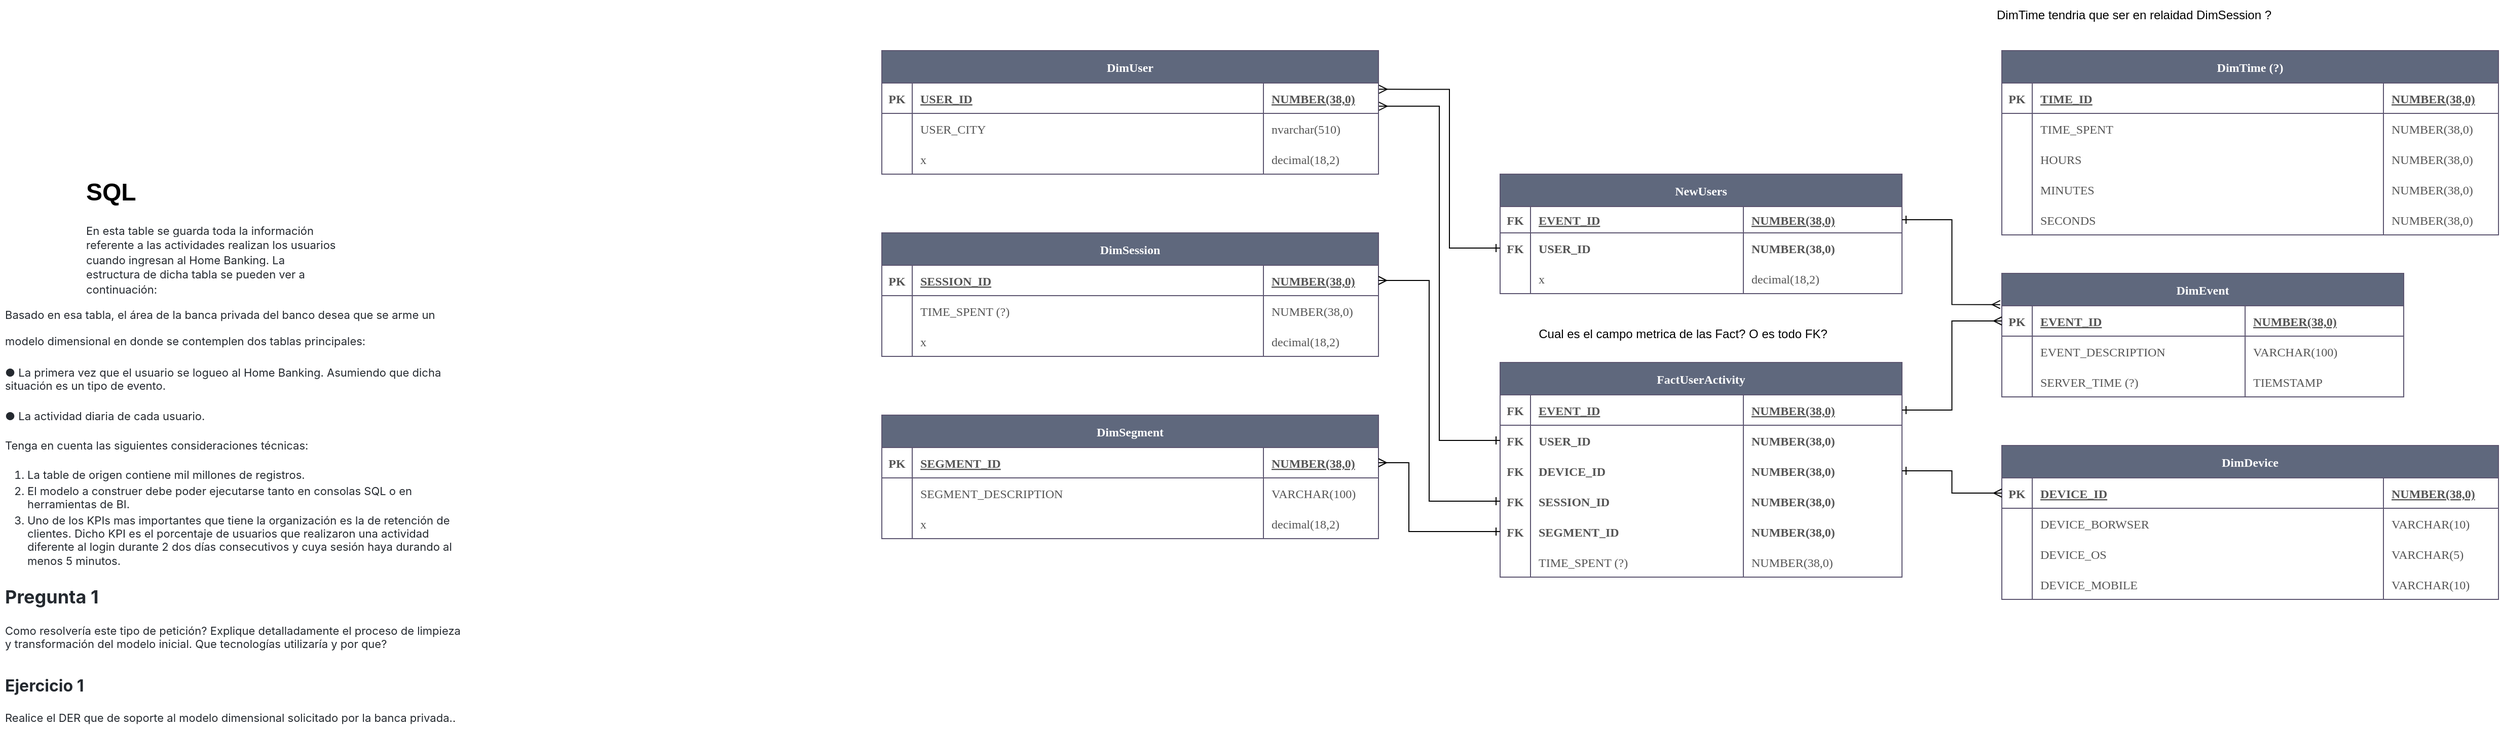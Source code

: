 <mxfile version="20.5.1" type="github">
  <diagram id="R2lEEEUBdFMjLlhIrx00" name="Page-1">
    <mxGraphModel dx="3406" dy="1158" grid="1" gridSize="10" guides="1" tooltips="1" connect="1" arrows="1" fold="1" page="1" pageScale="1" pageWidth="850" pageHeight="1100" math="0" shadow="0" extFonts="Permanent Marker^https://fonts.googleapis.com/css?family=Permanent+Marker">
      <root>
        <mxCell id="0" />
        <mxCell id="1" parent="0" />
        <mxCell id="FPL4rMx5QKKNr9mmE6WW-1" value="&lt;h1&gt;SQL&lt;/h1&gt;&lt;p&gt;&lt;span style=&quot;color: rgb(36, 41, 47); font-family: -apple-system, BlinkMacSystemFont, &amp;quot;Segoe UI&amp;quot;, Helvetica, Arial, sans-serif, &amp;quot;Apple Color Emoji&amp;quot;, &amp;quot;Segoe UI Emoji&amp;quot;; background-color: rgb(255, 255, 255);&quot;&gt;&lt;font style=&quot;font-size: 11px;&quot;&gt;En esta table se guarda toda la información referente a las actividades realizan los usuarios cuando ingresan al Home Banking. La estructura de dicha tabla se pueden ver a continuación:&lt;/font&gt;&lt;/span&gt;&lt;br&gt;&lt;/p&gt;" style="text;html=1;strokeColor=none;fillColor=none;spacing=5;spacingTop=-20;whiteSpace=wrap;overflow=hidden;rounded=0;" vertex="1" parent="1">
          <mxGeometry x="-620" y="210" width="260" height="120" as="geometry" />
        </mxCell>
        <mxCell id="FPL4rMx5QKKNr9mmE6WW-2" value="" style="shape=image;verticalLabelPosition=bottom;labelBackgroundColor=default;verticalAlign=top;aspect=fixed;imageAspect=0;image=https://user-images.githubusercontent.com/62435760/127665003-e3aad47b-616d-44aa-af21-c25249e11123.png;" vertex="1" parent="1">
          <mxGeometry x="-280" y="230" width="340.75" height="350" as="geometry" />
        </mxCell>
        <mxCell id="FPL4rMx5QKKNr9mmE6WW-6" value="&lt;h1&gt;&lt;span style=&quot;font-size: 11px; background-color: rgb(255, 255, 255); color: rgb(36, 41, 47); font-family: -apple-system, BlinkMacSystemFont, &amp;quot;Segoe UI&amp;quot;, Helvetica, Arial, sans-serif, &amp;quot;Apple Color Emoji&amp;quot;, &amp;quot;Segoe UI Emoji&amp;quot;; font-weight: normal;&quot;&gt;Basado en esa tabla, el área de la banca privada del banco desea que se arme un modelo dimensional en donde se contemplen dos tablas principales:&lt;/span&gt;&lt;br&gt;&lt;/h1&gt;&lt;p style=&quot;box-sizing: border-box; margin-top: 0px; margin-bottom: 16px; color: rgb(36, 41, 47); font-family: -apple-system, BlinkMacSystemFont, &amp;quot;Segoe UI&amp;quot;, Helvetica, Arial, sans-serif, &amp;quot;Apple Color Emoji&amp;quot;, &amp;quot;Segoe UI Emoji&amp;quot;; background-color: rgb(255, 255, 255);&quot; dir=&quot;auto&quot;&gt;&lt;font style=&quot;font-size: 11px;&quot;&gt;● La primera vez que el usuario se logueo al Home Banking. Asumiendo que dicha situación es un tipo de evento.&lt;/font&gt;&lt;/p&gt;&lt;p style=&quot;box-sizing: border-box; margin-top: 0px; margin-bottom: 16px; color: rgb(36, 41, 47); font-family: -apple-system, BlinkMacSystemFont, &amp;quot;Segoe UI&amp;quot;, Helvetica, Arial, sans-serif, &amp;quot;Apple Color Emoji&amp;quot;, &amp;quot;Segoe UI Emoji&amp;quot;; background-color: rgb(255, 255, 255);&quot; dir=&quot;auto&quot;&gt;&lt;font style=&quot;font-size: 11px;&quot;&gt;● La actividad diaria de cada usuario.&lt;/font&gt;&lt;/p&gt;&lt;p style=&quot;box-sizing: border-box; margin-top: 0px; margin-bottom: 16px; color: rgb(36, 41, 47); font-family: -apple-system, BlinkMacSystemFont, &amp;quot;Segoe UI&amp;quot;, Helvetica, Arial, sans-serif, &amp;quot;Apple Color Emoji&amp;quot;, &amp;quot;Segoe UI Emoji&amp;quot;; background-color: rgb(255, 255, 255);&quot; dir=&quot;auto&quot;&gt;&lt;font style=&quot;font-size: 11px;&quot;&gt;Tenga en cuenta las siguientes consideraciones técnicas:&lt;/font&gt;&lt;/p&gt;&lt;ol style=&quot;box-sizing: border-box; padding-left: 2em; margin-top: 0px; margin-bottom: 16px; color: rgb(36, 41, 47); font-family: -apple-system, BlinkMacSystemFont, &amp;quot;Segoe UI&amp;quot;, Helvetica, Arial, sans-serif, &amp;quot;Apple Color Emoji&amp;quot;, &amp;quot;Segoe UI Emoji&amp;quot;; background-color: rgb(255, 255, 255);&quot; dir=&quot;auto&quot;&gt;&lt;li style=&quot;box-sizing: border-box;&quot;&gt;&lt;font style=&quot;font-size: 11px;&quot;&gt;La table de origen contiene mil millones de registros.&lt;/font&gt;&lt;/li&gt;&lt;li style=&quot;box-sizing: border-box; margin-top: 0.25em;&quot;&gt;&lt;font style=&quot;font-size: 11px;&quot;&gt;El modelo a construer debe poder ejecutarse tanto en consolas SQL o en herramientas de BI.&lt;/font&gt;&lt;/li&gt;&lt;li style=&quot;box-sizing: border-box; margin-top: 0.25em;&quot;&gt;&lt;font style=&quot;font-size: 11px;&quot;&gt;Uno de los KPIs mas importantes que tiene la organización es la de retención de clientes. Dicho KPI es el porcentaje de usuarios que realizaron una actividad diferente al login durante 2 dos días consecutivos y cuya sesión haya durando al menos 5 minutos.&lt;/font&gt;&lt;/li&gt;&lt;/ol&gt;" style="text;html=1;strokeColor=none;fillColor=none;spacing=5;spacingTop=-20;whiteSpace=wrap;overflow=hidden;rounded=0;fontSize=11;" vertex="1" parent="1">
          <mxGeometry x="-700" y="330" width="450" height="310" as="geometry" />
        </mxCell>
        <mxCell id="FPL4rMx5QKKNr9mmE6WW-8" value="&lt;h1&gt;&lt;font style=&quot;&quot;&gt;&lt;span style=&quot;background-color: rgb(255, 255, 255); color: rgb(36, 41, 47); font-family: -apple-system, BlinkMacSystemFont, &amp;quot;Segoe UI&amp;quot;, Helvetica, Arial, sans-serif, &amp;quot;Apple Color Emoji&amp;quot;, &amp;quot;Segoe UI Emoji&amp;quot;;&quot;&gt;&lt;font style=&quot;font-size: 18px;&quot;&gt;Pregunta 1&lt;/font&gt;&lt;/span&gt;&lt;br&gt;&lt;/font&gt;&lt;/h1&gt;&lt;p style=&quot;box-sizing: border-box; margin-top: 0px; margin-bottom: 16px; color: rgb(36, 41, 47); font-family: -apple-system, BlinkMacSystemFont, &amp;quot;Segoe UI&amp;quot;, Helvetica, Arial, sans-serif, &amp;quot;Apple Color Emoji&amp;quot;, &amp;quot;Segoe UI Emoji&amp;quot;; background-color: rgb(255, 255, 255);&quot; dir=&quot;auto&quot;&gt;&lt;font style=&quot;font-size: 11px;&quot;&gt;Como resolvería este tipo de petición? Explique detalladamente el proceso de limpieza y transformación del modelo inicial. Que tecnologías utilizaría y por que?&lt;/font&gt;&lt;/p&gt;&lt;h3 style=&quot;box-sizing: border-box; margin-top: 24px; margin-bottom: 16px; line-height: 1.25; color: rgb(36, 41, 47); font-family: -apple-system, BlinkMacSystemFont, &amp;quot;Segoe UI&amp;quot;, Helvetica, Arial, sans-serif, &amp;quot;Apple Color Emoji&amp;quot;, &amp;quot;Segoe UI Emoji&amp;quot;; background-color: rgb(255, 255, 255);&quot; dir=&quot;auto&quot;&gt;&lt;a style=&quot;font-size: 1.25em; box-sizing: border-box; background-color: transparent; text-decoration-line: none; float: left; padding-right: 4px; margin-left: -20px; line-height: 1;&quot; href=&quot;https://github.com/DE-Santander/ssr-fmaver#ejercicio-1&quot; aria-hidden=&quot;true&quot; class=&quot;anchor&quot; id=&quot;user-content-ejercicio-1&quot;&gt;&lt;svg aria-hidden=&quot;true&quot; height=&quot;16&quot; width=&quot;16&quot; version=&quot;1.1&quot; viewBox=&quot;0 0 16 16&quot; class=&quot;octicon octicon-link&quot;&gt;&lt;font style=&quot;font-size: 11px;&quot;&gt;&lt;path d=&quot;M7.775 3.275a.75.75 0 001.06 1.06l1.25-1.25a2 2 0 112.83 2.83l-2.5 2.5a2 2 0 01-2.83 0 .75.75 0 00-1.06 1.06 3.5 3.5 0 004.95 0l2.5-2.5a3.5 3.5 0 00-4.95-4.95l-1.25 1.25zm-4.69 9.64a2 2 0 010-2.83l2.5-2.5a2 2 0 012.83 0 .75.75 0 001.06-1.06 3.5 3.5 0 00-4.95 0l-2.5 2.5a3.5 3.5 0 004.95 4.95l1.25-1.25a.75.75 0 00-1.06-1.06l-1.25 1.25a2 2 0 01-2.83 0z&quot; fill-rule=&quot;evenodd&quot;&gt;&lt;/path&gt;&lt;/font&gt;&lt;/svg&gt;&lt;/a&gt;&lt;font size=&quot;3&quot;&gt;Ejercicio 1&lt;/font&gt;&lt;/h3&gt;&lt;p&gt;&lt;span style=&quot;background-color: rgb(255, 255, 255); color: rgb(36, 41, 47); font-family: -apple-system, BlinkMacSystemFont, &amp;quot;Segoe UI&amp;quot;, Helvetica, Arial, sans-serif, &amp;quot;Apple Color Emoji&amp;quot;, &amp;quot;Segoe UI Emoji&amp;quot;;&quot;&gt;&lt;font style=&quot;font-size: 11px;&quot;&gt;Realice el DER que de soporte al modelo dimensional solicitado por la banca privada.&lt;/font&gt;&lt;/span&gt;.&lt;/p&gt;" style="text;html=1;strokeColor=none;fillColor=none;spacing=5;spacingTop=-20;whiteSpace=wrap;overflow=hidden;rounded=0;fontSize=11;" vertex="1" parent="1">
          <mxGeometry x="-700" y="610" width="460" height="150" as="geometry" />
        </mxCell>
        <mxCell id="FPL4rMx5QKKNr9mmE6WW-9" value="DimUser" style="shape=table;startSize=32;container=1;collapsible=1;childLayout=tableLayout;fixedRows=1;rowLines=0;fontStyle=1;align=center;resizeLast=1;strokeColor=#5C5570;fontFamily=Verdana;fontColor=#FFFFFF;fillColor=#5F687D;gradientColor=none;" vertex="1" parent="1">
          <mxGeometry x="170" y="90" width="490" height="122" as="geometry" />
        </mxCell>
        <mxCell id="FPL4rMx5QKKNr9mmE6WW-10" value="" style="shape=tableRow;horizontal=0;startSize=0;swimlaneHead=0;swimlaneBody=0;fillColor=none;collapsible=0;dropTarget=0;points=[[0,0.5],[1,0.5]];portConstraint=eastwest;top=0;left=0;right=0;bottom=1;strokeColor=#5C5570;fontFamily=Verdana;fontColor=#545454;" vertex="1" parent="FPL4rMx5QKKNr9mmE6WW-9">
          <mxGeometry y="32" width="490" height="30" as="geometry" />
        </mxCell>
        <mxCell id="FPL4rMx5QKKNr9mmE6WW-11" value="PK" style="shape=partialRectangle;connectable=0;fillColor=none;top=0;left=0;bottom=0;right=0;fontStyle=1;overflow=hidden;strokeColor=#5C5570;fontFamily=Verdana;fontColor=#545454;" vertex="1" parent="FPL4rMx5QKKNr9mmE6WW-10">
          <mxGeometry width="30" height="30" as="geometry">
            <mxRectangle width="30" height="30" as="alternateBounds" />
          </mxGeometry>
        </mxCell>
        <mxCell id="FPL4rMx5QKKNr9mmE6WW-12" value="USER_ID" style="shape=partialRectangle;connectable=0;fillColor=none;top=0;left=0;bottom=0;right=0;align=left;spacingLeft=6;fontStyle=5;overflow=hidden;strokeColor=#5C5570;fontFamily=Verdana;fontColor=#545454;" vertex="1" parent="FPL4rMx5QKKNr9mmE6WW-10">
          <mxGeometry x="30" width="346.5" height="30" as="geometry">
            <mxRectangle width="346.5" height="30" as="alternateBounds" />
          </mxGeometry>
        </mxCell>
        <mxCell id="FPL4rMx5QKKNr9mmE6WW-13" value="NUMBER(38,0)" style="shape=partialRectangle;connectable=0;fillColor=none;top=0;left=0;bottom=0;right=0;align=left;spacingLeft=6;fontStyle=5;overflow=hidden;strokeColor=#5C5570;fontFamily=Verdana;fontColor=#545454;" vertex="1" parent="FPL4rMx5QKKNr9mmE6WW-10">
          <mxGeometry x="376.5" width="113.5" height="30" as="geometry">
            <mxRectangle width="113.5" height="30" as="alternateBounds" />
          </mxGeometry>
        </mxCell>
        <mxCell id="FPL4rMx5QKKNr9mmE6WW-14" style="shape=tableRow;horizontal=0;startSize=0;swimlaneHead=0;swimlaneBody=0;fillColor=none;collapsible=0;dropTarget=0;points=[[0,0.5],[1,0.5]];portConstraint=eastwest;top=0;left=0;right=0;bottom=0;strokeColor=#5C5570;fontFamily=Verdana;fontColor=#545454;" vertex="1" parent="FPL4rMx5QKKNr9mmE6WW-9">
          <mxGeometry y="62" width="490" height="30" as="geometry" />
        </mxCell>
        <mxCell id="FPL4rMx5QKKNr9mmE6WW-15" style="shape=partialRectangle;connectable=0;fillColor=none;top=0;left=0;bottom=0;right=0;editable=1;overflow=hidden;strokeColor=#5C5570;fontFamily=Verdana;fontColor=#545454;" vertex="1" parent="FPL4rMx5QKKNr9mmE6WW-14">
          <mxGeometry width="30" height="30" as="geometry">
            <mxRectangle width="30" height="30" as="alternateBounds" />
          </mxGeometry>
        </mxCell>
        <mxCell id="FPL4rMx5QKKNr9mmE6WW-16" value="USER_CITY" style="shape=partialRectangle;connectable=0;fillColor=none;top=0;left=0;bottom=0;right=0;align=left;spacingLeft=6;overflow=hidden;strokeColor=#5C5570;fontFamily=Verdana;fontColor=#545454;" vertex="1" parent="FPL4rMx5QKKNr9mmE6WW-14">
          <mxGeometry x="30" width="346.5" height="30" as="geometry">
            <mxRectangle width="346.5" height="30" as="alternateBounds" />
          </mxGeometry>
        </mxCell>
        <mxCell id="FPL4rMx5QKKNr9mmE6WW-17" value="nvarchar(510)" style="shape=partialRectangle;connectable=0;fillColor=none;top=0;left=0;bottom=0;right=0;align=left;spacingLeft=6;overflow=hidden;strokeColor=#5C5570;fontFamily=Verdana;fontColor=#545454;" vertex="1" parent="FPL4rMx5QKKNr9mmE6WW-14">
          <mxGeometry x="376.5" width="113.5" height="30" as="geometry">
            <mxRectangle width="113.5" height="30" as="alternateBounds" />
          </mxGeometry>
        </mxCell>
        <mxCell id="FPL4rMx5QKKNr9mmE6WW-18" style="shape=tableRow;horizontal=0;startSize=0;swimlaneHead=0;swimlaneBody=0;fillColor=none;collapsible=0;dropTarget=0;points=[[0,0.5],[1,0.5]];portConstraint=eastwest;top=0;left=0;right=0;bottom=0;strokeColor=#5C5570;fontFamily=Verdana;fontColor=#545454;" vertex="1" parent="FPL4rMx5QKKNr9mmE6WW-9">
          <mxGeometry y="92" width="490" height="30" as="geometry" />
        </mxCell>
        <mxCell id="FPL4rMx5QKKNr9mmE6WW-19" style="shape=partialRectangle;connectable=0;fillColor=none;top=0;left=0;bottom=0;right=0;editable=1;overflow=hidden;strokeColor=#5C5570;fontFamily=Verdana;fontColor=#545454;" vertex="1" parent="FPL4rMx5QKKNr9mmE6WW-18">
          <mxGeometry width="30" height="30" as="geometry">
            <mxRectangle width="30" height="30" as="alternateBounds" />
          </mxGeometry>
        </mxCell>
        <mxCell id="FPL4rMx5QKKNr9mmE6WW-20" value="x" style="shape=partialRectangle;connectable=0;fillColor=none;top=0;left=0;bottom=0;right=0;align=left;spacingLeft=6;overflow=hidden;strokeColor=#5C5570;fontFamily=Verdana;fontColor=#545454;" vertex="1" parent="FPL4rMx5QKKNr9mmE6WW-18">
          <mxGeometry x="30" width="346.5" height="30" as="geometry">
            <mxRectangle width="346.5" height="30" as="alternateBounds" />
          </mxGeometry>
        </mxCell>
        <mxCell id="FPL4rMx5QKKNr9mmE6WW-21" value="decimal(18,2)" style="shape=partialRectangle;connectable=0;fillColor=none;top=0;left=0;bottom=0;right=0;align=left;spacingLeft=6;overflow=hidden;strokeColor=#5C5570;fontFamily=Verdana;fontColor=#545454;" vertex="1" parent="FPL4rMx5QKKNr9mmE6WW-18">
          <mxGeometry x="376.5" width="113.5" height="30" as="geometry">
            <mxRectangle width="113.5" height="30" as="alternateBounds" />
          </mxGeometry>
        </mxCell>
        <mxCell id="FPL4rMx5QKKNr9mmE6WW-22" value="DimSession" style="shape=table;startSize=32;container=1;collapsible=1;childLayout=tableLayout;fixedRows=1;rowLines=0;fontStyle=1;align=center;resizeLast=1;strokeColor=#5C5570;fontFamily=Verdana;fontColor=#FFFFFF;fillColor=#5F687D;gradientColor=none;" vertex="1" parent="1">
          <mxGeometry x="170" y="270" width="490" height="122" as="geometry" />
        </mxCell>
        <mxCell id="FPL4rMx5QKKNr9mmE6WW-23" value="" style="shape=tableRow;horizontal=0;startSize=0;swimlaneHead=0;swimlaneBody=0;fillColor=none;collapsible=0;dropTarget=0;points=[[0,0.5],[1,0.5]];portConstraint=eastwest;top=0;left=0;right=0;bottom=1;strokeColor=#5C5570;fontFamily=Verdana;fontColor=#545454;" vertex="1" parent="FPL4rMx5QKKNr9mmE6WW-22">
          <mxGeometry y="32" width="490" height="30" as="geometry" />
        </mxCell>
        <mxCell id="FPL4rMx5QKKNr9mmE6WW-24" value="PK" style="shape=partialRectangle;connectable=0;fillColor=none;top=0;left=0;bottom=0;right=0;fontStyle=1;overflow=hidden;strokeColor=#5C5570;fontFamily=Verdana;fontColor=#545454;" vertex="1" parent="FPL4rMx5QKKNr9mmE6WW-23">
          <mxGeometry width="30" height="30" as="geometry">
            <mxRectangle width="30" height="30" as="alternateBounds" />
          </mxGeometry>
        </mxCell>
        <mxCell id="FPL4rMx5QKKNr9mmE6WW-25" value="SESSION_ID" style="shape=partialRectangle;connectable=0;fillColor=none;top=0;left=0;bottom=0;right=0;align=left;spacingLeft=6;fontStyle=5;overflow=hidden;strokeColor=#5C5570;fontFamily=Verdana;fontColor=#545454;" vertex="1" parent="FPL4rMx5QKKNr9mmE6WW-23">
          <mxGeometry x="30" width="346.5" height="30" as="geometry">
            <mxRectangle width="346.5" height="30" as="alternateBounds" />
          </mxGeometry>
        </mxCell>
        <mxCell id="FPL4rMx5QKKNr9mmE6WW-26" value="NUMBER(38,0)" style="shape=partialRectangle;connectable=0;fillColor=none;top=0;left=0;bottom=0;right=0;align=left;spacingLeft=6;fontStyle=5;overflow=hidden;strokeColor=#5C5570;fontFamily=Verdana;fontColor=#545454;" vertex="1" parent="FPL4rMx5QKKNr9mmE6WW-23">
          <mxGeometry x="376.5" width="113.5" height="30" as="geometry">
            <mxRectangle width="113.5" height="30" as="alternateBounds" />
          </mxGeometry>
        </mxCell>
        <mxCell id="FPL4rMx5QKKNr9mmE6WW-27" style="shape=tableRow;horizontal=0;startSize=0;swimlaneHead=0;swimlaneBody=0;fillColor=none;collapsible=0;dropTarget=0;points=[[0,0.5],[1,0.5]];portConstraint=eastwest;top=0;left=0;right=0;bottom=0;strokeColor=#5C5570;fontFamily=Verdana;fontColor=#545454;" vertex="1" parent="FPL4rMx5QKKNr9mmE6WW-22">
          <mxGeometry y="62" width="490" height="30" as="geometry" />
        </mxCell>
        <mxCell id="FPL4rMx5QKKNr9mmE6WW-28" style="shape=partialRectangle;connectable=0;fillColor=none;top=0;left=0;bottom=0;right=0;editable=1;overflow=hidden;strokeColor=#5C5570;fontFamily=Verdana;fontColor=#545454;" vertex="1" parent="FPL4rMx5QKKNr9mmE6WW-27">
          <mxGeometry width="30" height="30" as="geometry">
            <mxRectangle width="30" height="30" as="alternateBounds" />
          </mxGeometry>
        </mxCell>
        <mxCell id="FPL4rMx5QKKNr9mmE6WW-29" value="TIME_SPENT (?)" style="shape=partialRectangle;connectable=0;fillColor=none;top=0;left=0;bottom=0;right=0;align=left;spacingLeft=6;overflow=hidden;strokeColor=#5C5570;fontFamily=Verdana;fontColor=#545454;" vertex="1" parent="FPL4rMx5QKKNr9mmE6WW-27">
          <mxGeometry x="30" width="346.5" height="30" as="geometry">
            <mxRectangle width="346.5" height="30" as="alternateBounds" />
          </mxGeometry>
        </mxCell>
        <mxCell id="FPL4rMx5QKKNr9mmE6WW-30" value="NUMBER(38,0)" style="shape=partialRectangle;connectable=0;fillColor=none;top=0;left=0;bottom=0;right=0;align=left;spacingLeft=6;overflow=hidden;strokeColor=#5C5570;fontFamily=Verdana;fontColor=#545454;fontStyle=0" vertex="1" parent="FPL4rMx5QKKNr9mmE6WW-27">
          <mxGeometry x="376.5" width="113.5" height="30" as="geometry">
            <mxRectangle width="113.5" height="30" as="alternateBounds" />
          </mxGeometry>
        </mxCell>
        <mxCell id="FPL4rMx5QKKNr9mmE6WW-31" style="shape=tableRow;horizontal=0;startSize=0;swimlaneHead=0;swimlaneBody=0;fillColor=none;collapsible=0;dropTarget=0;points=[[0,0.5],[1,0.5]];portConstraint=eastwest;top=0;left=0;right=0;bottom=0;strokeColor=#5C5570;fontFamily=Verdana;fontColor=#545454;" vertex="1" parent="FPL4rMx5QKKNr9mmE6WW-22">
          <mxGeometry y="92" width="490" height="30" as="geometry" />
        </mxCell>
        <mxCell id="FPL4rMx5QKKNr9mmE6WW-32" style="shape=partialRectangle;connectable=0;fillColor=none;top=0;left=0;bottom=0;right=0;editable=1;overflow=hidden;strokeColor=#5C5570;fontFamily=Verdana;fontColor=#545454;" vertex="1" parent="FPL4rMx5QKKNr9mmE6WW-31">
          <mxGeometry width="30" height="30" as="geometry">
            <mxRectangle width="30" height="30" as="alternateBounds" />
          </mxGeometry>
        </mxCell>
        <mxCell id="FPL4rMx5QKKNr9mmE6WW-33" value="x" style="shape=partialRectangle;connectable=0;fillColor=none;top=0;left=0;bottom=0;right=0;align=left;spacingLeft=6;overflow=hidden;strokeColor=#5C5570;fontFamily=Verdana;fontColor=#545454;" vertex="1" parent="FPL4rMx5QKKNr9mmE6WW-31">
          <mxGeometry x="30" width="346.5" height="30" as="geometry">
            <mxRectangle width="346.5" height="30" as="alternateBounds" />
          </mxGeometry>
        </mxCell>
        <mxCell id="FPL4rMx5QKKNr9mmE6WW-34" value="decimal(18,2)" style="shape=partialRectangle;connectable=0;fillColor=none;top=0;left=0;bottom=0;right=0;align=left;spacingLeft=6;overflow=hidden;strokeColor=#5C5570;fontFamily=Verdana;fontColor=#545454;" vertex="1" parent="FPL4rMx5QKKNr9mmE6WW-31">
          <mxGeometry x="376.5" width="113.5" height="30" as="geometry">
            <mxRectangle width="113.5" height="30" as="alternateBounds" />
          </mxGeometry>
        </mxCell>
        <mxCell id="FPL4rMx5QKKNr9mmE6WW-35" value="DimSegment" style="shape=table;startSize=32;container=1;collapsible=1;childLayout=tableLayout;fixedRows=1;rowLines=0;fontStyle=1;align=center;resizeLast=1;strokeColor=#5C5570;fontFamily=Verdana;fontColor=#FFFFFF;fillColor=#5F687D;gradientColor=none;" vertex="1" parent="1">
          <mxGeometry x="170" y="450" width="490" height="122" as="geometry" />
        </mxCell>
        <mxCell id="FPL4rMx5QKKNr9mmE6WW-36" value="" style="shape=tableRow;horizontal=0;startSize=0;swimlaneHead=0;swimlaneBody=0;fillColor=none;collapsible=0;dropTarget=0;points=[[0,0.5],[1,0.5]];portConstraint=eastwest;top=0;left=0;right=0;bottom=1;strokeColor=#5C5570;fontFamily=Verdana;fontColor=#545454;" vertex="1" parent="FPL4rMx5QKKNr9mmE6WW-35">
          <mxGeometry y="32" width="490" height="30" as="geometry" />
        </mxCell>
        <mxCell id="FPL4rMx5QKKNr9mmE6WW-37" value="PK" style="shape=partialRectangle;connectable=0;fillColor=none;top=0;left=0;bottom=0;right=0;fontStyle=1;overflow=hidden;strokeColor=#5C5570;fontFamily=Verdana;fontColor=#545454;" vertex="1" parent="FPL4rMx5QKKNr9mmE6WW-36">
          <mxGeometry width="30" height="30" as="geometry">
            <mxRectangle width="30" height="30" as="alternateBounds" />
          </mxGeometry>
        </mxCell>
        <mxCell id="FPL4rMx5QKKNr9mmE6WW-38" value="SEGMENT_ID" style="shape=partialRectangle;connectable=0;fillColor=none;top=0;left=0;bottom=0;right=0;align=left;spacingLeft=6;fontStyle=5;overflow=hidden;strokeColor=#5C5570;fontFamily=Verdana;fontColor=#545454;" vertex="1" parent="FPL4rMx5QKKNr9mmE6WW-36">
          <mxGeometry x="30" width="346.5" height="30" as="geometry">
            <mxRectangle width="346.5" height="30" as="alternateBounds" />
          </mxGeometry>
        </mxCell>
        <mxCell id="FPL4rMx5QKKNr9mmE6WW-39" value="NUMBER(38,0)" style="shape=partialRectangle;connectable=0;fillColor=none;top=0;left=0;bottom=0;right=0;align=left;spacingLeft=6;fontStyle=5;overflow=hidden;strokeColor=#5C5570;fontFamily=Verdana;fontColor=#545454;" vertex="1" parent="FPL4rMx5QKKNr9mmE6WW-36">
          <mxGeometry x="376.5" width="113.5" height="30" as="geometry">
            <mxRectangle width="113.5" height="30" as="alternateBounds" />
          </mxGeometry>
        </mxCell>
        <mxCell id="FPL4rMx5QKKNr9mmE6WW-40" style="shape=tableRow;horizontal=0;startSize=0;swimlaneHead=0;swimlaneBody=0;fillColor=none;collapsible=0;dropTarget=0;points=[[0,0.5],[1,0.5]];portConstraint=eastwest;top=0;left=0;right=0;bottom=0;strokeColor=#5C5570;fontFamily=Verdana;fontColor=#545454;" vertex="1" parent="FPL4rMx5QKKNr9mmE6WW-35">
          <mxGeometry y="62" width="490" height="30" as="geometry" />
        </mxCell>
        <mxCell id="FPL4rMx5QKKNr9mmE6WW-41" style="shape=partialRectangle;connectable=0;fillColor=none;top=0;left=0;bottom=0;right=0;editable=1;overflow=hidden;strokeColor=#5C5570;fontFamily=Verdana;fontColor=#545454;" vertex="1" parent="FPL4rMx5QKKNr9mmE6WW-40">
          <mxGeometry width="30" height="30" as="geometry">
            <mxRectangle width="30" height="30" as="alternateBounds" />
          </mxGeometry>
        </mxCell>
        <mxCell id="FPL4rMx5QKKNr9mmE6WW-42" value="SEGMENT_DESCRIPTION" style="shape=partialRectangle;connectable=0;fillColor=none;top=0;left=0;bottom=0;right=0;align=left;spacingLeft=6;overflow=hidden;strokeColor=#5C5570;fontFamily=Verdana;fontColor=#545454;" vertex="1" parent="FPL4rMx5QKKNr9mmE6WW-40">
          <mxGeometry x="30" width="346.5" height="30" as="geometry">
            <mxRectangle width="346.5" height="30" as="alternateBounds" />
          </mxGeometry>
        </mxCell>
        <mxCell id="FPL4rMx5QKKNr9mmE6WW-43" value="VARCHAR(100)" style="shape=partialRectangle;connectable=0;fillColor=none;top=0;left=0;bottom=0;right=0;align=left;spacingLeft=6;overflow=hidden;strokeColor=#5C5570;fontFamily=Verdana;fontColor=#545454;" vertex="1" parent="FPL4rMx5QKKNr9mmE6WW-40">
          <mxGeometry x="376.5" width="113.5" height="30" as="geometry">
            <mxRectangle width="113.5" height="30" as="alternateBounds" />
          </mxGeometry>
        </mxCell>
        <mxCell id="FPL4rMx5QKKNr9mmE6WW-44" style="shape=tableRow;horizontal=0;startSize=0;swimlaneHead=0;swimlaneBody=0;fillColor=none;collapsible=0;dropTarget=0;points=[[0,0.5],[1,0.5]];portConstraint=eastwest;top=0;left=0;right=0;bottom=0;strokeColor=#5C5570;fontFamily=Verdana;fontColor=#545454;" vertex="1" parent="FPL4rMx5QKKNr9mmE6WW-35">
          <mxGeometry y="92" width="490" height="30" as="geometry" />
        </mxCell>
        <mxCell id="FPL4rMx5QKKNr9mmE6WW-45" style="shape=partialRectangle;connectable=0;fillColor=none;top=0;left=0;bottom=0;right=0;editable=1;overflow=hidden;strokeColor=#5C5570;fontFamily=Verdana;fontColor=#545454;" vertex="1" parent="FPL4rMx5QKKNr9mmE6WW-44">
          <mxGeometry width="30" height="30" as="geometry">
            <mxRectangle width="30" height="30" as="alternateBounds" />
          </mxGeometry>
        </mxCell>
        <mxCell id="FPL4rMx5QKKNr9mmE6WW-46" value="x" style="shape=partialRectangle;connectable=0;fillColor=none;top=0;left=0;bottom=0;right=0;align=left;spacingLeft=6;overflow=hidden;strokeColor=#5C5570;fontFamily=Verdana;fontColor=#545454;" vertex="1" parent="FPL4rMx5QKKNr9mmE6WW-44">
          <mxGeometry x="30" width="346.5" height="30" as="geometry">
            <mxRectangle width="346.5" height="30" as="alternateBounds" />
          </mxGeometry>
        </mxCell>
        <mxCell id="FPL4rMx5QKKNr9mmE6WW-47" value="decimal(18,2)" style="shape=partialRectangle;connectable=0;fillColor=none;top=0;left=0;bottom=0;right=0;align=left;spacingLeft=6;overflow=hidden;strokeColor=#5C5570;fontFamily=Verdana;fontColor=#545454;" vertex="1" parent="FPL4rMx5QKKNr9mmE6WW-44">
          <mxGeometry x="376.5" width="113.5" height="30" as="geometry">
            <mxRectangle width="113.5" height="30" as="alternateBounds" />
          </mxGeometry>
        </mxCell>
        <mxCell id="FPL4rMx5QKKNr9mmE6WW-48" value="DimTime (?)" style="shape=table;startSize=32;container=1;collapsible=1;childLayout=tableLayout;fixedRows=1;rowLines=0;fontStyle=1;align=center;resizeLast=1;strokeColor=#5C5570;fontFamily=Verdana;fontColor=#FFFFFF;fillColor=#5F687D;gradientColor=none;" vertex="1" parent="1">
          <mxGeometry x="1275" y="90" width="490" height="182" as="geometry" />
        </mxCell>
        <mxCell id="FPL4rMx5QKKNr9mmE6WW-49" value="" style="shape=tableRow;horizontal=0;startSize=0;swimlaneHead=0;swimlaneBody=0;fillColor=none;collapsible=0;dropTarget=0;points=[[0,0.5],[1,0.5]];portConstraint=eastwest;top=0;left=0;right=0;bottom=1;strokeColor=#5C5570;fontFamily=Verdana;fontColor=#545454;" vertex="1" parent="FPL4rMx5QKKNr9mmE6WW-48">
          <mxGeometry y="32" width="490" height="30" as="geometry" />
        </mxCell>
        <mxCell id="FPL4rMx5QKKNr9mmE6WW-50" value="PK" style="shape=partialRectangle;connectable=0;fillColor=none;top=0;left=0;bottom=0;right=0;fontStyle=1;overflow=hidden;strokeColor=#5C5570;fontFamily=Verdana;fontColor=#545454;" vertex="1" parent="FPL4rMx5QKKNr9mmE6WW-49">
          <mxGeometry width="30" height="30" as="geometry">
            <mxRectangle width="30" height="30" as="alternateBounds" />
          </mxGeometry>
        </mxCell>
        <mxCell id="FPL4rMx5QKKNr9mmE6WW-51" value="TIME_ID" style="shape=partialRectangle;connectable=0;fillColor=none;top=0;left=0;bottom=0;right=0;align=left;spacingLeft=6;fontStyle=5;overflow=hidden;strokeColor=#5C5570;fontFamily=Verdana;fontColor=#545454;" vertex="1" parent="FPL4rMx5QKKNr9mmE6WW-49">
          <mxGeometry x="30" width="346.5" height="30" as="geometry">
            <mxRectangle width="346.5" height="30" as="alternateBounds" />
          </mxGeometry>
        </mxCell>
        <mxCell id="FPL4rMx5QKKNr9mmE6WW-52" value="NUMBER(38,0)" style="shape=partialRectangle;connectable=0;fillColor=none;top=0;left=0;bottom=0;right=0;align=left;spacingLeft=6;fontStyle=5;overflow=hidden;strokeColor=#5C5570;fontFamily=Verdana;fontColor=#545454;" vertex="1" parent="FPL4rMx5QKKNr9mmE6WW-49">
          <mxGeometry x="376.5" width="113.5" height="30" as="geometry">
            <mxRectangle width="113.5" height="30" as="alternateBounds" />
          </mxGeometry>
        </mxCell>
        <mxCell id="FPL4rMx5QKKNr9mmE6WW-53" style="shape=tableRow;horizontal=0;startSize=0;swimlaneHead=0;swimlaneBody=0;fillColor=none;collapsible=0;dropTarget=0;points=[[0,0.5],[1,0.5]];portConstraint=eastwest;top=0;left=0;right=0;bottom=0;strokeColor=#5C5570;fontFamily=Verdana;fontColor=#545454;" vertex="1" parent="FPL4rMx5QKKNr9mmE6WW-48">
          <mxGeometry y="62" width="490" height="30" as="geometry" />
        </mxCell>
        <mxCell id="FPL4rMx5QKKNr9mmE6WW-54" style="shape=partialRectangle;connectable=0;fillColor=none;top=0;left=0;bottom=0;right=0;editable=1;overflow=hidden;strokeColor=#5C5570;fontFamily=Verdana;fontColor=#545454;" vertex="1" parent="FPL4rMx5QKKNr9mmE6WW-53">
          <mxGeometry width="30" height="30" as="geometry">
            <mxRectangle width="30" height="30" as="alternateBounds" />
          </mxGeometry>
        </mxCell>
        <mxCell id="FPL4rMx5QKKNr9mmE6WW-55" value="TIME_SPENT" style="shape=partialRectangle;connectable=0;fillColor=none;top=0;left=0;bottom=0;right=0;align=left;spacingLeft=6;overflow=hidden;strokeColor=#5C5570;fontFamily=Verdana;fontColor=#545454;" vertex="1" parent="FPL4rMx5QKKNr9mmE6WW-53">
          <mxGeometry x="30" width="346.5" height="30" as="geometry">
            <mxRectangle width="346.5" height="30" as="alternateBounds" />
          </mxGeometry>
        </mxCell>
        <mxCell id="FPL4rMx5QKKNr9mmE6WW-56" value="NUMBER(38,0)" style="shape=partialRectangle;connectable=0;fillColor=none;top=0;left=0;bottom=0;right=0;align=left;spacingLeft=6;overflow=hidden;strokeColor=#5C5570;fontFamily=Verdana;fontColor=#545454;fontStyle=0" vertex="1" parent="FPL4rMx5QKKNr9mmE6WW-53">
          <mxGeometry x="376.5" width="113.5" height="30" as="geometry">
            <mxRectangle width="113.5" height="30" as="alternateBounds" />
          </mxGeometry>
        </mxCell>
        <mxCell id="FPL4rMx5QKKNr9mmE6WW-57" style="shape=tableRow;horizontal=0;startSize=0;swimlaneHead=0;swimlaneBody=0;fillColor=none;collapsible=0;dropTarget=0;points=[[0,0.5],[1,0.5]];portConstraint=eastwest;top=0;left=0;right=0;bottom=0;strokeColor=#5C5570;fontFamily=Verdana;fontColor=#545454;" vertex="1" parent="FPL4rMx5QKKNr9mmE6WW-48">
          <mxGeometry y="92" width="490" height="30" as="geometry" />
        </mxCell>
        <mxCell id="FPL4rMx5QKKNr9mmE6WW-58" style="shape=partialRectangle;connectable=0;fillColor=none;top=0;left=0;bottom=0;right=0;editable=1;overflow=hidden;strokeColor=#5C5570;fontFamily=Verdana;fontColor=#545454;" vertex="1" parent="FPL4rMx5QKKNr9mmE6WW-57">
          <mxGeometry width="30" height="30" as="geometry">
            <mxRectangle width="30" height="30" as="alternateBounds" />
          </mxGeometry>
        </mxCell>
        <mxCell id="FPL4rMx5QKKNr9mmE6WW-59" value="HOURS" style="shape=partialRectangle;connectable=0;fillColor=none;top=0;left=0;bottom=0;right=0;align=left;spacingLeft=6;overflow=hidden;strokeColor=#5C5570;fontFamily=Verdana;fontColor=#545454;" vertex="1" parent="FPL4rMx5QKKNr9mmE6WW-57">
          <mxGeometry x="30" width="346.5" height="30" as="geometry">
            <mxRectangle width="346.5" height="30" as="alternateBounds" />
          </mxGeometry>
        </mxCell>
        <mxCell id="FPL4rMx5QKKNr9mmE6WW-60" value="NUMBER(38,0)" style="shape=partialRectangle;connectable=0;fillColor=none;top=0;left=0;bottom=0;right=0;align=left;spacingLeft=6;overflow=hidden;strokeColor=#5C5570;fontFamily=Verdana;fontColor=#545454;" vertex="1" parent="FPL4rMx5QKKNr9mmE6WW-57">
          <mxGeometry x="376.5" width="113.5" height="30" as="geometry">
            <mxRectangle width="113.5" height="30" as="alternateBounds" />
          </mxGeometry>
        </mxCell>
        <mxCell id="FPL4rMx5QKKNr9mmE6WW-61" style="shape=tableRow;horizontal=0;startSize=0;swimlaneHead=0;swimlaneBody=0;fillColor=none;collapsible=0;dropTarget=0;points=[[0,0.5],[1,0.5]];portConstraint=eastwest;top=0;left=0;right=0;bottom=0;strokeColor=#5C5570;fontFamily=Verdana;fontColor=#545454;" vertex="1" parent="FPL4rMx5QKKNr9mmE6WW-48">
          <mxGeometry y="122" width="490" height="30" as="geometry" />
        </mxCell>
        <mxCell id="FPL4rMx5QKKNr9mmE6WW-62" style="shape=partialRectangle;connectable=0;fillColor=none;top=0;left=0;bottom=0;right=0;editable=1;overflow=hidden;strokeColor=#5C5570;fontFamily=Verdana;fontColor=#545454;" vertex="1" parent="FPL4rMx5QKKNr9mmE6WW-61">
          <mxGeometry width="30" height="30" as="geometry">
            <mxRectangle width="30" height="30" as="alternateBounds" />
          </mxGeometry>
        </mxCell>
        <mxCell id="FPL4rMx5QKKNr9mmE6WW-63" value="MINUTES" style="shape=partialRectangle;connectable=0;fillColor=none;top=0;left=0;bottom=0;right=0;align=left;spacingLeft=6;overflow=hidden;strokeColor=#5C5570;fontFamily=Verdana;fontColor=#545454;" vertex="1" parent="FPL4rMx5QKKNr9mmE6WW-61">
          <mxGeometry x="30" width="346.5" height="30" as="geometry">
            <mxRectangle width="346.5" height="30" as="alternateBounds" />
          </mxGeometry>
        </mxCell>
        <mxCell id="FPL4rMx5QKKNr9mmE6WW-64" value="NUMBER(38,0)" style="shape=partialRectangle;connectable=0;fillColor=none;top=0;left=0;bottom=0;right=0;align=left;spacingLeft=6;overflow=hidden;strokeColor=#5C5570;fontFamily=Verdana;fontColor=#545454;" vertex="1" parent="FPL4rMx5QKKNr9mmE6WW-61">
          <mxGeometry x="376.5" width="113.5" height="30" as="geometry">
            <mxRectangle width="113.5" height="30" as="alternateBounds" />
          </mxGeometry>
        </mxCell>
        <mxCell id="FPL4rMx5QKKNr9mmE6WW-65" style="shape=tableRow;horizontal=0;startSize=0;swimlaneHead=0;swimlaneBody=0;fillColor=none;collapsible=0;dropTarget=0;points=[[0,0.5],[1,0.5]];portConstraint=eastwest;top=0;left=0;right=0;bottom=0;strokeColor=#5C5570;fontFamily=Verdana;fontColor=#545454;" vertex="1" parent="FPL4rMx5QKKNr9mmE6WW-48">
          <mxGeometry y="152" width="490" height="30" as="geometry" />
        </mxCell>
        <mxCell id="FPL4rMx5QKKNr9mmE6WW-66" style="shape=partialRectangle;connectable=0;fillColor=none;top=0;left=0;bottom=0;right=0;editable=1;overflow=hidden;strokeColor=#5C5570;fontFamily=Verdana;fontColor=#545454;" vertex="1" parent="FPL4rMx5QKKNr9mmE6WW-65">
          <mxGeometry width="30" height="30" as="geometry">
            <mxRectangle width="30" height="30" as="alternateBounds" />
          </mxGeometry>
        </mxCell>
        <mxCell id="FPL4rMx5QKKNr9mmE6WW-67" value="SECONDS" style="shape=partialRectangle;connectable=0;fillColor=none;top=0;left=0;bottom=0;right=0;align=left;spacingLeft=6;overflow=hidden;strokeColor=#5C5570;fontFamily=Verdana;fontColor=#545454;" vertex="1" parent="FPL4rMx5QKKNr9mmE6WW-65">
          <mxGeometry x="30" width="346.5" height="30" as="geometry">
            <mxRectangle width="346.5" height="30" as="alternateBounds" />
          </mxGeometry>
        </mxCell>
        <mxCell id="FPL4rMx5QKKNr9mmE6WW-68" value="NUMBER(38,0)" style="shape=partialRectangle;connectable=0;fillColor=none;top=0;left=0;bottom=0;right=0;align=left;spacingLeft=6;overflow=hidden;strokeColor=#5C5570;fontFamily=Verdana;fontColor=#545454;" vertex="1" parent="FPL4rMx5QKKNr9mmE6WW-65">
          <mxGeometry x="376.5" width="113.5" height="30" as="geometry">
            <mxRectangle width="113.5" height="30" as="alternateBounds" />
          </mxGeometry>
        </mxCell>
        <mxCell id="FPL4rMx5QKKNr9mmE6WW-69" value="DimDevice" style="shape=table;startSize=32;container=1;collapsible=1;childLayout=tableLayout;fixedRows=1;rowLines=0;fontStyle=1;align=center;resizeLast=1;strokeColor=#5C5570;fontFamily=Verdana;fontColor=#FFFFFF;fillColor=#5F687D;gradientColor=none;" vertex="1" parent="1">
          <mxGeometry x="1275" y="480" width="490" height="152" as="geometry" />
        </mxCell>
        <mxCell id="FPL4rMx5QKKNr9mmE6WW-70" value="" style="shape=tableRow;horizontal=0;startSize=0;swimlaneHead=0;swimlaneBody=0;fillColor=none;collapsible=0;dropTarget=0;points=[[0,0.5],[1,0.5]];portConstraint=eastwest;top=0;left=0;right=0;bottom=1;strokeColor=#5C5570;fontFamily=Verdana;fontColor=#545454;" vertex="1" parent="FPL4rMx5QKKNr9mmE6WW-69">
          <mxGeometry y="32" width="490" height="30" as="geometry" />
        </mxCell>
        <mxCell id="FPL4rMx5QKKNr9mmE6WW-71" value="PK" style="shape=partialRectangle;connectable=0;fillColor=none;top=0;left=0;bottom=0;right=0;fontStyle=1;overflow=hidden;strokeColor=#5C5570;fontFamily=Verdana;fontColor=#545454;" vertex="1" parent="FPL4rMx5QKKNr9mmE6WW-70">
          <mxGeometry width="30" height="30" as="geometry">
            <mxRectangle width="30" height="30" as="alternateBounds" />
          </mxGeometry>
        </mxCell>
        <mxCell id="FPL4rMx5QKKNr9mmE6WW-72" value="DEVICE_ID" style="shape=partialRectangle;connectable=0;fillColor=none;top=0;left=0;bottom=0;right=0;align=left;spacingLeft=6;fontStyle=5;overflow=hidden;strokeColor=#5C5570;fontFamily=Verdana;fontColor=#545454;" vertex="1" parent="FPL4rMx5QKKNr9mmE6WW-70">
          <mxGeometry x="30" width="346.5" height="30" as="geometry">
            <mxRectangle width="346.5" height="30" as="alternateBounds" />
          </mxGeometry>
        </mxCell>
        <mxCell id="FPL4rMx5QKKNr9mmE6WW-73" value="NUMBER(38,0)" style="shape=partialRectangle;connectable=0;fillColor=none;top=0;left=0;bottom=0;right=0;align=left;spacingLeft=6;fontStyle=5;overflow=hidden;strokeColor=#5C5570;fontFamily=Verdana;fontColor=#545454;" vertex="1" parent="FPL4rMx5QKKNr9mmE6WW-70">
          <mxGeometry x="376.5" width="113.5" height="30" as="geometry">
            <mxRectangle width="113.5" height="30" as="alternateBounds" />
          </mxGeometry>
        </mxCell>
        <mxCell id="FPL4rMx5QKKNr9mmE6WW-74" style="shape=tableRow;horizontal=0;startSize=0;swimlaneHead=0;swimlaneBody=0;fillColor=none;collapsible=0;dropTarget=0;points=[[0,0.5],[1,0.5]];portConstraint=eastwest;top=0;left=0;right=0;bottom=0;strokeColor=#5C5570;fontFamily=Verdana;fontColor=#545454;" vertex="1" parent="FPL4rMx5QKKNr9mmE6WW-69">
          <mxGeometry y="62" width="490" height="30" as="geometry" />
        </mxCell>
        <mxCell id="FPL4rMx5QKKNr9mmE6WW-75" style="shape=partialRectangle;connectable=0;fillColor=none;top=0;left=0;bottom=0;right=0;editable=1;overflow=hidden;strokeColor=#5C5570;fontFamily=Verdana;fontColor=#545454;" vertex="1" parent="FPL4rMx5QKKNr9mmE6WW-74">
          <mxGeometry width="30" height="30" as="geometry">
            <mxRectangle width="30" height="30" as="alternateBounds" />
          </mxGeometry>
        </mxCell>
        <mxCell id="FPL4rMx5QKKNr9mmE6WW-76" value="DEVICE_BORWSER" style="shape=partialRectangle;connectable=0;fillColor=none;top=0;left=0;bottom=0;right=0;align=left;spacingLeft=6;overflow=hidden;strokeColor=#5C5570;fontFamily=Verdana;fontColor=#545454;" vertex="1" parent="FPL4rMx5QKKNr9mmE6WW-74">
          <mxGeometry x="30" width="346.5" height="30" as="geometry">
            <mxRectangle width="346.5" height="30" as="alternateBounds" />
          </mxGeometry>
        </mxCell>
        <mxCell id="FPL4rMx5QKKNr9mmE6WW-77" value="VARCHAR(10)" style="shape=partialRectangle;connectable=0;fillColor=none;top=0;left=0;bottom=0;right=0;align=left;spacingLeft=6;overflow=hidden;strokeColor=#5C5570;fontFamily=Verdana;fontColor=#545454;" vertex="1" parent="FPL4rMx5QKKNr9mmE6WW-74">
          <mxGeometry x="376.5" width="113.5" height="30" as="geometry">
            <mxRectangle width="113.5" height="30" as="alternateBounds" />
          </mxGeometry>
        </mxCell>
        <mxCell id="FPL4rMx5QKKNr9mmE6WW-78" style="shape=tableRow;horizontal=0;startSize=0;swimlaneHead=0;swimlaneBody=0;fillColor=none;collapsible=0;dropTarget=0;points=[[0,0.5],[1,0.5]];portConstraint=eastwest;top=0;left=0;right=0;bottom=0;strokeColor=#5C5570;fontFamily=Verdana;fontColor=#545454;" vertex="1" parent="FPL4rMx5QKKNr9mmE6WW-69">
          <mxGeometry y="92" width="490" height="30" as="geometry" />
        </mxCell>
        <mxCell id="FPL4rMx5QKKNr9mmE6WW-79" style="shape=partialRectangle;connectable=0;fillColor=none;top=0;left=0;bottom=0;right=0;editable=1;overflow=hidden;strokeColor=#5C5570;fontFamily=Verdana;fontColor=#545454;" vertex="1" parent="FPL4rMx5QKKNr9mmE6WW-78">
          <mxGeometry width="30" height="30" as="geometry">
            <mxRectangle width="30" height="30" as="alternateBounds" />
          </mxGeometry>
        </mxCell>
        <mxCell id="FPL4rMx5QKKNr9mmE6WW-80" value="DEVICE_OS" style="shape=partialRectangle;connectable=0;fillColor=none;top=0;left=0;bottom=0;right=0;align=left;spacingLeft=6;overflow=hidden;strokeColor=#5C5570;fontFamily=Verdana;fontColor=#545454;" vertex="1" parent="FPL4rMx5QKKNr9mmE6WW-78">
          <mxGeometry x="30" width="346.5" height="30" as="geometry">
            <mxRectangle width="346.5" height="30" as="alternateBounds" />
          </mxGeometry>
        </mxCell>
        <mxCell id="FPL4rMx5QKKNr9mmE6WW-81" value="VARCHAR(5)" style="shape=partialRectangle;connectable=0;fillColor=none;top=0;left=0;bottom=0;right=0;align=left;spacingLeft=6;overflow=hidden;strokeColor=#5C5570;fontFamily=Verdana;fontColor=#545454;" vertex="1" parent="FPL4rMx5QKKNr9mmE6WW-78">
          <mxGeometry x="376.5" width="113.5" height="30" as="geometry">
            <mxRectangle width="113.5" height="30" as="alternateBounds" />
          </mxGeometry>
        </mxCell>
        <mxCell id="FPL4rMx5QKKNr9mmE6WW-82" style="shape=tableRow;horizontal=0;startSize=0;swimlaneHead=0;swimlaneBody=0;fillColor=none;collapsible=0;dropTarget=0;points=[[0,0.5],[1,0.5]];portConstraint=eastwest;top=0;left=0;right=0;bottom=0;strokeColor=#5C5570;fontFamily=Verdana;fontColor=#545454;" vertex="1" parent="FPL4rMx5QKKNr9mmE6WW-69">
          <mxGeometry y="122" width="490" height="30" as="geometry" />
        </mxCell>
        <mxCell id="FPL4rMx5QKKNr9mmE6WW-83" style="shape=partialRectangle;connectable=0;fillColor=none;top=0;left=0;bottom=0;right=0;editable=1;overflow=hidden;strokeColor=#5C5570;fontFamily=Verdana;fontColor=#545454;" vertex="1" parent="FPL4rMx5QKKNr9mmE6WW-82">
          <mxGeometry width="30" height="30" as="geometry">
            <mxRectangle width="30" height="30" as="alternateBounds" />
          </mxGeometry>
        </mxCell>
        <mxCell id="FPL4rMx5QKKNr9mmE6WW-84" value="DEVICE_MOBILE" style="shape=partialRectangle;connectable=0;fillColor=none;top=0;left=0;bottom=0;right=0;align=left;spacingLeft=6;overflow=hidden;strokeColor=#5C5570;fontFamily=Verdana;fontColor=#545454;" vertex="1" parent="FPL4rMx5QKKNr9mmE6WW-82">
          <mxGeometry x="30" width="346.5" height="30" as="geometry">
            <mxRectangle width="346.5" height="30" as="alternateBounds" />
          </mxGeometry>
        </mxCell>
        <mxCell id="FPL4rMx5QKKNr9mmE6WW-85" value="VARCHAR(10)" style="shape=partialRectangle;connectable=0;fillColor=none;top=0;left=0;bottom=0;right=0;align=left;spacingLeft=6;overflow=hidden;strokeColor=#5C5570;fontFamily=Verdana;fontColor=#545454;" vertex="1" parent="FPL4rMx5QKKNr9mmE6WW-82">
          <mxGeometry x="376.5" width="113.5" height="30" as="geometry">
            <mxRectangle width="113.5" height="30" as="alternateBounds" />
          </mxGeometry>
        </mxCell>
        <mxCell id="FPL4rMx5QKKNr9mmE6WW-86" value="DimEvent" style="shape=table;startSize=32;container=1;collapsible=1;childLayout=tableLayout;fixedRows=1;rowLines=0;fontStyle=1;align=center;resizeLast=1;strokeColor=#5C5570;fontFamily=Verdana;fontColor=#FFFFFF;fillColor=#5F687D;gradientColor=none;" vertex="1" parent="1">
          <mxGeometry x="1275" y="310" width="396.5" height="122" as="geometry" />
        </mxCell>
        <mxCell id="FPL4rMx5QKKNr9mmE6WW-87" value="" style="shape=tableRow;horizontal=0;startSize=0;swimlaneHead=0;swimlaneBody=0;fillColor=none;collapsible=0;dropTarget=0;points=[[0,0.5],[1,0.5]];portConstraint=eastwest;top=0;left=0;right=0;bottom=1;strokeColor=#5C5570;fontFamily=Verdana;fontColor=#545454;" vertex="1" parent="FPL4rMx5QKKNr9mmE6WW-86">
          <mxGeometry y="32" width="396.5" height="30" as="geometry" />
        </mxCell>
        <mxCell id="FPL4rMx5QKKNr9mmE6WW-88" value="PK" style="shape=partialRectangle;connectable=0;fillColor=none;top=0;left=0;bottom=0;right=0;fontStyle=1;overflow=hidden;strokeColor=#5C5570;fontFamily=Verdana;fontColor=#545454;" vertex="1" parent="FPL4rMx5QKKNr9mmE6WW-87">
          <mxGeometry width="30" height="30" as="geometry">
            <mxRectangle width="30" height="30" as="alternateBounds" />
          </mxGeometry>
        </mxCell>
        <mxCell id="FPL4rMx5QKKNr9mmE6WW-89" value="EVENT_ID" style="shape=partialRectangle;connectable=0;fillColor=none;top=0;left=0;bottom=0;right=0;align=left;spacingLeft=6;fontStyle=5;overflow=hidden;strokeColor=#5C5570;fontFamily=Verdana;fontColor=#545454;" vertex="1" parent="FPL4rMx5QKKNr9mmE6WW-87">
          <mxGeometry x="30" width="210" height="30" as="geometry">
            <mxRectangle width="210" height="30" as="alternateBounds" />
          </mxGeometry>
        </mxCell>
        <mxCell id="FPL4rMx5QKKNr9mmE6WW-90" value="NUMBER(38,0)" style="shape=partialRectangle;connectable=0;fillColor=none;top=0;left=0;bottom=0;right=0;align=left;spacingLeft=6;fontStyle=5;overflow=hidden;strokeColor=#5C5570;fontFamily=Verdana;fontColor=#545454;" vertex="1" parent="FPL4rMx5QKKNr9mmE6WW-87">
          <mxGeometry x="240" width="156.5" height="30" as="geometry">
            <mxRectangle width="156.5" height="30" as="alternateBounds" />
          </mxGeometry>
        </mxCell>
        <mxCell id="FPL4rMx5QKKNr9mmE6WW-91" style="shape=tableRow;horizontal=0;startSize=0;swimlaneHead=0;swimlaneBody=0;fillColor=none;collapsible=0;dropTarget=0;points=[[0,0.5],[1,0.5]];portConstraint=eastwest;top=0;left=0;right=0;bottom=0;strokeColor=#5C5570;fontFamily=Verdana;fontColor=#545454;" vertex="1" parent="FPL4rMx5QKKNr9mmE6WW-86">
          <mxGeometry y="62" width="396.5" height="30" as="geometry" />
        </mxCell>
        <mxCell id="FPL4rMx5QKKNr9mmE6WW-92" style="shape=partialRectangle;connectable=0;fillColor=none;top=0;left=0;bottom=0;right=0;editable=1;overflow=hidden;strokeColor=#5C5570;fontFamily=Verdana;fontColor=#545454;" vertex="1" parent="FPL4rMx5QKKNr9mmE6WW-91">
          <mxGeometry width="30" height="30" as="geometry">
            <mxRectangle width="30" height="30" as="alternateBounds" />
          </mxGeometry>
        </mxCell>
        <mxCell id="FPL4rMx5QKKNr9mmE6WW-93" value="EVENT_DESCRIPTION" style="shape=partialRectangle;connectable=0;fillColor=none;top=0;left=0;bottom=0;right=0;align=left;spacingLeft=6;overflow=hidden;strokeColor=#5C5570;fontFamily=Verdana;fontColor=#545454;" vertex="1" parent="FPL4rMx5QKKNr9mmE6WW-91">
          <mxGeometry x="30" width="210" height="30" as="geometry">
            <mxRectangle width="210" height="30" as="alternateBounds" />
          </mxGeometry>
        </mxCell>
        <mxCell id="FPL4rMx5QKKNr9mmE6WW-94" value="VARCHAR(100)" style="shape=partialRectangle;connectable=0;fillColor=none;top=0;left=0;bottom=0;right=0;align=left;spacingLeft=6;overflow=hidden;strokeColor=#5C5570;fontFamily=Verdana;fontColor=#545454;" vertex="1" parent="FPL4rMx5QKKNr9mmE6WW-91">
          <mxGeometry x="240" width="156.5" height="30" as="geometry">
            <mxRectangle width="156.5" height="30" as="alternateBounds" />
          </mxGeometry>
        </mxCell>
        <mxCell id="FPL4rMx5QKKNr9mmE6WW-95" style="shape=tableRow;horizontal=0;startSize=0;swimlaneHead=0;swimlaneBody=0;fillColor=none;collapsible=0;dropTarget=0;points=[[0,0.5],[1,0.5]];portConstraint=eastwest;top=0;left=0;right=0;bottom=0;strokeColor=#5C5570;fontFamily=Verdana;fontColor=#545454;" vertex="1" parent="FPL4rMx5QKKNr9mmE6WW-86">
          <mxGeometry y="92" width="396.5" height="30" as="geometry" />
        </mxCell>
        <mxCell id="FPL4rMx5QKKNr9mmE6WW-96" style="shape=partialRectangle;connectable=0;fillColor=none;top=0;left=0;bottom=0;right=0;editable=1;overflow=hidden;strokeColor=#5C5570;fontFamily=Verdana;fontColor=#545454;" vertex="1" parent="FPL4rMx5QKKNr9mmE6WW-95">
          <mxGeometry width="30" height="30" as="geometry">
            <mxRectangle width="30" height="30" as="alternateBounds" />
          </mxGeometry>
        </mxCell>
        <mxCell id="FPL4rMx5QKKNr9mmE6WW-97" value="SERVER_TIME (?)" style="shape=partialRectangle;connectable=0;fillColor=none;top=0;left=0;bottom=0;right=0;align=left;spacingLeft=6;overflow=hidden;strokeColor=#5C5570;fontFamily=Verdana;fontColor=#545454;" vertex="1" parent="FPL4rMx5QKKNr9mmE6WW-95">
          <mxGeometry x="30" width="210" height="30" as="geometry">
            <mxRectangle width="210" height="30" as="alternateBounds" />
          </mxGeometry>
        </mxCell>
        <mxCell id="FPL4rMx5QKKNr9mmE6WW-98" value="TIEMSTAMP" style="shape=partialRectangle;connectable=0;fillColor=none;top=0;left=0;bottom=0;right=0;align=left;spacingLeft=6;overflow=hidden;strokeColor=#5C5570;fontFamily=Verdana;fontColor=#545454;" vertex="1" parent="FPL4rMx5QKKNr9mmE6WW-95">
          <mxGeometry x="240" width="156.5" height="30" as="geometry">
            <mxRectangle width="156.5" height="30" as="alternateBounds" />
          </mxGeometry>
        </mxCell>
        <mxCell id="FPL4rMx5QKKNr9mmE6WW-99" value="NewUsers" style="shape=table;startSize=32;container=1;collapsible=1;childLayout=tableLayout;fixedRows=1;rowLines=0;fontStyle=1;align=center;resizeLast=1;strokeColor=#5C5570;fontFamily=Verdana;fontColor=#FFFFFF;fillColor=#5F687D;gradientColor=none;" vertex="1" parent="1">
          <mxGeometry x="780" y="212" width="396.5" height="118" as="geometry" />
        </mxCell>
        <mxCell id="FPL4rMx5QKKNr9mmE6WW-100" value="" style="shape=tableRow;horizontal=0;startSize=0;swimlaneHead=0;swimlaneBody=0;fillColor=none;collapsible=0;dropTarget=0;points=[[0,0.5],[1,0.5]];portConstraint=eastwest;top=0;left=0;right=0;bottom=1;strokeColor=#5C5570;fontFamily=Verdana;fontColor=#545454;" vertex="1" parent="FPL4rMx5QKKNr9mmE6WW-99">
          <mxGeometry y="32" width="396.5" height="26" as="geometry" />
        </mxCell>
        <mxCell id="FPL4rMx5QKKNr9mmE6WW-101" value="FK" style="shape=partialRectangle;connectable=0;fillColor=none;top=0;left=0;bottom=0;right=0;fontStyle=1;overflow=hidden;strokeColor=#5C5570;fontFamily=Verdana;fontColor=#545454;" vertex="1" parent="FPL4rMx5QKKNr9mmE6WW-100">
          <mxGeometry width="30" height="26" as="geometry">
            <mxRectangle width="30" height="26" as="alternateBounds" />
          </mxGeometry>
        </mxCell>
        <mxCell id="FPL4rMx5QKKNr9mmE6WW-102" value="EVENT_ID" style="shape=partialRectangle;connectable=0;fillColor=none;top=0;left=0;bottom=0;right=0;align=left;spacingLeft=6;fontStyle=5;overflow=hidden;strokeColor=#5C5570;fontFamily=Verdana;fontColor=#545454;" vertex="1" parent="FPL4rMx5QKKNr9mmE6WW-100">
          <mxGeometry x="30" width="210" height="26" as="geometry">
            <mxRectangle width="210" height="26" as="alternateBounds" />
          </mxGeometry>
        </mxCell>
        <mxCell id="FPL4rMx5QKKNr9mmE6WW-103" value="NUMBER(38,0)" style="shape=partialRectangle;connectable=0;fillColor=none;top=0;left=0;bottom=0;right=0;align=left;spacingLeft=6;fontStyle=5;overflow=hidden;strokeColor=#5C5570;fontFamily=Verdana;fontColor=#545454;" vertex="1" parent="FPL4rMx5QKKNr9mmE6WW-100">
          <mxGeometry x="240" width="156.5" height="26" as="geometry">
            <mxRectangle width="156.5" height="26" as="alternateBounds" />
          </mxGeometry>
        </mxCell>
        <mxCell id="FPL4rMx5QKKNr9mmE6WW-104" style="shape=tableRow;horizontal=0;startSize=0;swimlaneHead=0;swimlaneBody=0;fillColor=none;collapsible=0;dropTarget=0;points=[[0,0.5],[1,0.5]];portConstraint=eastwest;top=0;left=0;right=0;bottom=0;strokeColor=#5C5570;fontFamily=Verdana;fontColor=#545454;" vertex="1" parent="FPL4rMx5QKKNr9mmE6WW-99">
          <mxGeometry y="58" width="396.5" height="30" as="geometry" />
        </mxCell>
        <mxCell id="FPL4rMx5QKKNr9mmE6WW-105" value="FK" style="shape=partialRectangle;connectable=0;fillColor=none;top=0;left=0;bottom=0;right=0;editable=1;overflow=hidden;strokeColor=#5C5570;fontFamily=Verdana;fontColor=#545454;fontStyle=1" vertex="1" parent="FPL4rMx5QKKNr9mmE6WW-104">
          <mxGeometry width="30" height="30" as="geometry">
            <mxRectangle width="30" height="30" as="alternateBounds" />
          </mxGeometry>
        </mxCell>
        <mxCell id="FPL4rMx5QKKNr9mmE6WW-106" value="USER_ID" style="shape=partialRectangle;connectable=0;fillColor=none;top=0;left=0;bottom=0;right=0;align=left;spacingLeft=6;overflow=hidden;strokeColor=#5C5570;fontFamily=Verdana;fontColor=#545454;fontStyle=1" vertex="1" parent="FPL4rMx5QKKNr9mmE6WW-104">
          <mxGeometry x="30" width="210" height="30" as="geometry">
            <mxRectangle width="210" height="30" as="alternateBounds" />
          </mxGeometry>
        </mxCell>
        <mxCell id="FPL4rMx5QKKNr9mmE6WW-107" value="NUMBER(38,0)" style="shape=partialRectangle;connectable=0;fillColor=none;top=0;left=0;bottom=0;right=0;align=left;spacingLeft=6;overflow=hidden;strokeColor=#5C5570;fontFamily=Verdana;fontColor=#545454;fontStyle=1" vertex="1" parent="FPL4rMx5QKKNr9mmE6WW-104">
          <mxGeometry x="240" width="156.5" height="30" as="geometry">
            <mxRectangle width="156.5" height="30" as="alternateBounds" />
          </mxGeometry>
        </mxCell>
        <mxCell id="FPL4rMx5QKKNr9mmE6WW-108" style="shape=tableRow;horizontal=0;startSize=0;swimlaneHead=0;swimlaneBody=0;fillColor=none;collapsible=0;dropTarget=0;points=[[0,0.5],[1,0.5]];portConstraint=eastwest;top=0;left=0;right=0;bottom=0;strokeColor=#5C5570;fontFamily=Verdana;fontColor=#545454;" vertex="1" parent="FPL4rMx5QKKNr9mmE6WW-99">
          <mxGeometry y="88" width="396.5" height="30" as="geometry" />
        </mxCell>
        <mxCell id="FPL4rMx5QKKNr9mmE6WW-109" style="shape=partialRectangle;connectable=0;fillColor=none;top=0;left=0;bottom=0;right=0;editable=1;overflow=hidden;strokeColor=#5C5570;fontFamily=Verdana;fontColor=#545454;" vertex="1" parent="FPL4rMx5QKKNr9mmE6WW-108">
          <mxGeometry width="30" height="30" as="geometry">
            <mxRectangle width="30" height="30" as="alternateBounds" />
          </mxGeometry>
        </mxCell>
        <mxCell id="FPL4rMx5QKKNr9mmE6WW-110" value="x" style="shape=partialRectangle;connectable=0;fillColor=none;top=0;left=0;bottom=0;right=0;align=left;spacingLeft=6;overflow=hidden;strokeColor=#5C5570;fontFamily=Verdana;fontColor=#545454;" vertex="1" parent="FPL4rMx5QKKNr9mmE6WW-108">
          <mxGeometry x="30" width="210" height="30" as="geometry">
            <mxRectangle width="210" height="30" as="alternateBounds" />
          </mxGeometry>
        </mxCell>
        <mxCell id="FPL4rMx5QKKNr9mmE6WW-111" value="decimal(18,2)" style="shape=partialRectangle;connectable=0;fillColor=none;top=0;left=0;bottom=0;right=0;align=left;spacingLeft=6;overflow=hidden;strokeColor=#5C5570;fontFamily=Verdana;fontColor=#545454;" vertex="1" parent="FPL4rMx5QKKNr9mmE6WW-108">
          <mxGeometry x="240" width="156.5" height="30" as="geometry">
            <mxRectangle width="156.5" height="30" as="alternateBounds" />
          </mxGeometry>
        </mxCell>
        <mxCell id="FPL4rMx5QKKNr9mmE6WW-112" value="FactUserActivity" style="shape=table;startSize=32;container=1;collapsible=1;childLayout=tableLayout;fixedRows=1;rowLines=0;fontStyle=1;align=center;resizeLast=1;strokeColor=#5C5570;fontFamily=Verdana;fontColor=#FFFFFF;fillColor=#5F687D;gradientColor=none;" vertex="1" parent="1">
          <mxGeometry x="780" y="398" width="396.5" height="212" as="geometry" />
        </mxCell>
        <mxCell id="FPL4rMx5QKKNr9mmE6WW-113" value="" style="shape=tableRow;horizontal=0;startSize=0;swimlaneHead=0;swimlaneBody=0;fillColor=none;collapsible=0;dropTarget=0;points=[[0,0.5],[1,0.5]];portConstraint=eastwest;top=0;left=0;right=0;bottom=1;strokeColor=#5C5570;fontFamily=Verdana;fontColor=#545454;" vertex="1" parent="FPL4rMx5QKKNr9mmE6WW-112">
          <mxGeometry y="32" width="396.5" height="30" as="geometry" />
        </mxCell>
        <mxCell id="FPL4rMx5QKKNr9mmE6WW-114" value="FK" style="shape=partialRectangle;connectable=0;fillColor=none;top=0;left=0;bottom=0;right=0;fontStyle=1;overflow=hidden;strokeColor=#5C5570;fontFamily=Verdana;fontColor=#545454;" vertex="1" parent="FPL4rMx5QKKNr9mmE6WW-113">
          <mxGeometry width="30" height="30" as="geometry">
            <mxRectangle width="30" height="30" as="alternateBounds" />
          </mxGeometry>
        </mxCell>
        <mxCell id="FPL4rMx5QKKNr9mmE6WW-115" value="EVENT_ID" style="shape=partialRectangle;connectable=0;fillColor=none;top=0;left=0;bottom=0;right=0;align=left;spacingLeft=6;fontStyle=5;overflow=hidden;strokeColor=#5C5570;fontFamily=Verdana;fontColor=#545454;" vertex="1" parent="FPL4rMx5QKKNr9mmE6WW-113">
          <mxGeometry x="30" width="210" height="30" as="geometry">
            <mxRectangle width="210" height="30" as="alternateBounds" />
          </mxGeometry>
        </mxCell>
        <mxCell id="FPL4rMx5QKKNr9mmE6WW-116" value="NUMBER(38,0)" style="shape=partialRectangle;connectable=0;fillColor=none;top=0;left=0;bottom=0;right=0;align=left;spacingLeft=6;fontStyle=5;overflow=hidden;strokeColor=#5C5570;fontFamily=Verdana;fontColor=#545454;" vertex="1" parent="FPL4rMx5QKKNr9mmE6WW-113">
          <mxGeometry x="240" width="156.5" height="30" as="geometry">
            <mxRectangle width="156.5" height="30" as="alternateBounds" />
          </mxGeometry>
        </mxCell>
        <mxCell id="FPL4rMx5QKKNr9mmE6WW-117" style="shape=tableRow;horizontal=0;startSize=0;swimlaneHead=0;swimlaneBody=0;fillColor=none;collapsible=0;dropTarget=0;points=[[0,0.5],[1,0.5]];portConstraint=eastwest;top=0;left=0;right=0;bottom=0;strokeColor=#5C5570;fontFamily=Verdana;fontColor=#545454;" vertex="1" parent="FPL4rMx5QKKNr9mmE6WW-112">
          <mxGeometry y="62" width="396.5" height="30" as="geometry" />
        </mxCell>
        <mxCell id="FPL4rMx5QKKNr9mmE6WW-118" value="FK" style="shape=partialRectangle;connectable=0;fillColor=none;top=0;left=0;bottom=0;right=0;editable=1;overflow=hidden;strokeColor=#5C5570;fontFamily=Verdana;fontColor=#545454;fontStyle=1" vertex="1" parent="FPL4rMx5QKKNr9mmE6WW-117">
          <mxGeometry width="30" height="30" as="geometry">
            <mxRectangle width="30" height="30" as="alternateBounds" />
          </mxGeometry>
        </mxCell>
        <mxCell id="FPL4rMx5QKKNr9mmE6WW-119" value="USER_ID" style="shape=partialRectangle;connectable=0;fillColor=none;top=0;left=0;bottom=0;right=0;align=left;spacingLeft=6;overflow=hidden;strokeColor=#5C5570;fontFamily=Verdana;fontColor=#545454;fontStyle=1" vertex="1" parent="FPL4rMx5QKKNr9mmE6WW-117">
          <mxGeometry x="30" width="210" height="30" as="geometry">
            <mxRectangle width="210" height="30" as="alternateBounds" />
          </mxGeometry>
        </mxCell>
        <mxCell id="FPL4rMx5QKKNr9mmE6WW-120" value="NUMBER(38,0)" style="shape=partialRectangle;connectable=0;fillColor=none;top=0;left=0;bottom=0;right=0;align=left;spacingLeft=6;overflow=hidden;strokeColor=#5C5570;fontFamily=Verdana;fontColor=#545454;fontStyle=1" vertex="1" parent="FPL4rMx5QKKNr9mmE6WW-117">
          <mxGeometry x="240" width="156.5" height="30" as="geometry">
            <mxRectangle width="156.5" height="30" as="alternateBounds" />
          </mxGeometry>
        </mxCell>
        <mxCell id="FPL4rMx5QKKNr9mmE6WW-121" style="shape=tableRow;horizontal=0;startSize=0;swimlaneHead=0;swimlaneBody=0;fillColor=none;collapsible=0;dropTarget=0;points=[[0,0.5],[1,0.5]];portConstraint=eastwest;top=0;left=0;right=0;bottom=0;strokeColor=#5C5570;fontFamily=Verdana;fontColor=#545454;" vertex="1" parent="FPL4rMx5QKKNr9mmE6WW-112">
          <mxGeometry y="92" width="396.5" height="30" as="geometry" />
        </mxCell>
        <mxCell id="FPL4rMx5QKKNr9mmE6WW-122" value="FK" style="shape=partialRectangle;connectable=0;fillColor=none;top=0;left=0;bottom=0;right=0;editable=1;overflow=hidden;strokeColor=#5C5570;fontFamily=Verdana;fontColor=#545454;fontStyle=1" vertex="1" parent="FPL4rMx5QKKNr9mmE6WW-121">
          <mxGeometry width="30" height="30" as="geometry">
            <mxRectangle width="30" height="30" as="alternateBounds" />
          </mxGeometry>
        </mxCell>
        <mxCell id="FPL4rMx5QKKNr9mmE6WW-123" value="DEVICE_ID" style="shape=partialRectangle;connectable=0;fillColor=none;top=0;left=0;bottom=0;right=0;align=left;spacingLeft=6;overflow=hidden;strokeColor=#5C5570;fontFamily=Verdana;fontColor=#545454;fontStyle=1" vertex="1" parent="FPL4rMx5QKKNr9mmE6WW-121">
          <mxGeometry x="30" width="210" height="30" as="geometry">
            <mxRectangle width="210" height="30" as="alternateBounds" />
          </mxGeometry>
        </mxCell>
        <mxCell id="FPL4rMx5QKKNr9mmE6WW-124" value="NUMBER(38,0)" style="shape=partialRectangle;connectable=0;fillColor=none;top=0;left=0;bottom=0;right=0;align=left;spacingLeft=6;overflow=hidden;strokeColor=#5C5570;fontFamily=Verdana;fontColor=#545454;fontStyle=1" vertex="1" parent="FPL4rMx5QKKNr9mmE6WW-121">
          <mxGeometry x="240" width="156.5" height="30" as="geometry">
            <mxRectangle width="156.5" height="30" as="alternateBounds" />
          </mxGeometry>
        </mxCell>
        <mxCell id="FPL4rMx5QKKNr9mmE6WW-125" style="shape=tableRow;horizontal=0;startSize=0;swimlaneHead=0;swimlaneBody=0;fillColor=none;collapsible=0;dropTarget=0;points=[[0,0.5],[1,0.5]];portConstraint=eastwest;top=0;left=0;right=0;bottom=0;strokeColor=#5C5570;fontFamily=Verdana;fontColor=#545454;" vertex="1" parent="FPL4rMx5QKKNr9mmE6WW-112">
          <mxGeometry y="122" width="396.5" height="30" as="geometry" />
        </mxCell>
        <mxCell id="FPL4rMx5QKKNr9mmE6WW-126" value="FK" style="shape=partialRectangle;connectable=0;fillColor=none;top=0;left=0;bottom=0;right=0;editable=1;overflow=hidden;strokeColor=#5C5570;fontFamily=Verdana;fontColor=#545454;fontStyle=1" vertex="1" parent="FPL4rMx5QKKNr9mmE6WW-125">
          <mxGeometry width="30" height="30" as="geometry">
            <mxRectangle width="30" height="30" as="alternateBounds" />
          </mxGeometry>
        </mxCell>
        <mxCell id="FPL4rMx5QKKNr9mmE6WW-127" value="SESSION_ID" style="shape=partialRectangle;connectable=0;fillColor=none;top=0;left=0;bottom=0;right=0;align=left;spacingLeft=6;overflow=hidden;strokeColor=#5C5570;fontFamily=Verdana;fontColor=#545454;fontStyle=1" vertex="1" parent="FPL4rMx5QKKNr9mmE6WW-125">
          <mxGeometry x="30" width="210" height="30" as="geometry">
            <mxRectangle width="210" height="30" as="alternateBounds" />
          </mxGeometry>
        </mxCell>
        <mxCell id="FPL4rMx5QKKNr9mmE6WW-128" value="NUMBER(38,0)" style="shape=partialRectangle;connectable=0;fillColor=none;top=0;left=0;bottom=0;right=0;align=left;spacingLeft=6;overflow=hidden;strokeColor=#5C5570;fontFamily=Verdana;fontColor=#545454;fontStyle=1" vertex="1" parent="FPL4rMx5QKKNr9mmE6WW-125">
          <mxGeometry x="240" width="156.5" height="30" as="geometry">
            <mxRectangle width="156.5" height="30" as="alternateBounds" />
          </mxGeometry>
        </mxCell>
        <mxCell id="FPL4rMx5QKKNr9mmE6WW-129" style="shape=tableRow;horizontal=0;startSize=0;swimlaneHead=0;swimlaneBody=0;fillColor=none;collapsible=0;dropTarget=0;points=[[0,0.5],[1,0.5]];portConstraint=eastwest;top=0;left=0;right=0;bottom=0;strokeColor=#5C5570;fontFamily=Verdana;fontColor=#545454;" vertex="1" parent="FPL4rMx5QKKNr9mmE6WW-112">
          <mxGeometry y="152" width="396.5" height="30" as="geometry" />
        </mxCell>
        <mxCell id="FPL4rMx5QKKNr9mmE6WW-130" value="FK" style="shape=partialRectangle;connectable=0;fillColor=none;top=0;left=0;bottom=0;right=0;editable=1;overflow=hidden;strokeColor=#5C5570;fontFamily=Verdana;fontColor=#545454;fontStyle=1" vertex="1" parent="FPL4rMx5QKKNr9mmE6WW-129">
          <mxGeometry width="30" height="30" as="geometry">
            <mxRectangle width="30" height="30" as="alternateBounds" />
          </mxGeometry>
        </mxCell>
        <mxCell id="FPL4rMx5QKKNr9mmE6WW-131" value="SEGMENT_ID" style="shape=partialRectangle;connectable=0;fillColor=none;top=0;left=0;bottom=0;right=0;align=left;spacingLeft=6;overflow=hidden;strokeColor=#5C5570;fontFamily=Verdana;fontColor=#545454;fontStyle=1" vertex="1" parent="FPL4rMx5QKKNr9mmE6WW-129">
          <mxGeometry x="30" width="210" height="30" as="geometry">
            <mxRectangle width="210" height="30" as="alternateBounds" />
          </mxGeometry>
        </mxCell>
        <mxCell id="FPL4rMx5QKKNr9mmE6WW-132" value="NUMBER(38,0)" style="shape=partialRectangle;connectable=0;fillColor=none;top=0;left=0;bottom=0;right=0;align=left;spacingLeft=6;overflow=hidden;strokeColor=#5C5570;fontFamily=Verdana;fontColor=#545454;fontStyle=1" vertex="1" parent="FPL4rMx5QKKNr9mmE6WW-129">
          <mxGeometry x="240" width="156.5" height="30" as="geometry">
            <mxRectangle width="156.5" height="30" as="alternateBounds" />
          </mxGeometry>
        </mxCell>
        <mxCell id="FPL4rMx5QKKNr9mmE6WW-133" style="shape=tableRow;horizontal=0;startSize=0;swimlaneHead=0;swimlaneBody=0;fillColor=none;collapsible=0;dropTarget=0;points=[[0,0.5],[1,0.5]];portConstraint=eastwest;top=0;left=0;right=0;bottom=0;strokeColor=#5C5570;fontFamily=Verdana;fontColor=#545454;" vertex="1" parent="FPL4rMx5QKKNr9mmE6WW-112">
          <mxGeometry y="182" width="396.5" height="30" as="geometry" />
        </mxCell>
        <mxCell id="FPL4rMx5QKKNr9mmE6WW-134" value="" style="shape=partialRectangle;connectable=0;fillColor=none;top=0;left=0;bottom=0;right=0;editable=1;overflow=hidden;strokeColor=#5C5570;fontFamily=Verdana;fontColor=#545454;fontStyle=0" vertex="1" parent="FPL4rMx5QKKNr9mmE6WW-133">
          <mxGeometry width="30" height="30" as="geometry">
            <mxRectangle width="30" height="30" as="alternateBounds" />
          </mxGeometry>
        </mxCell>
        <mxCell id="FPL4rMx5QKKNr9mmE6WW-135" value="TIME_SPENT (?)" style="shape=partialRectangle;connectable=0;fillColor=none;top=0;left=0;bottom=0;right=0;align=left;spacingLeft=6;overflow=hidden;strokeColor=#5C5570;fontFamily=Verdana;fontColor=#545454;fontStyle=0" vertex="1" parent="FPL4rMx5QKKNr9mmE6WW-133">
          <mxGeometry x="30" width="210" height="30" as="geometry">
            <mxRectangle width="210" height="30" as="alternateBounds" />
          </mxGeometry>
        </mxCell>
        <mxCell id="FPL4rMx5QKKNr9mmE6WW-136" value="NUMBER(38,0)" style="shape=partialRectangle;connectable=0;fillColor=none;top=0;left=0;bottom=0;right=0;align=left;spacingLeft=6;overflow=hidden;strokeColor=#5C5570;fontFamily=Verdana;fontColor=#545454;fontStyle=0" vertex="1" parent="FPL4rMx5QKKNr9mmE6WW-133">
          <mxGeometry x="240" width="156.5" height="30" as="geometry">
            <mxRectangle width="156.5" height="30" as="alternateBounds" />
          </mxGeometry>
        </mxCell>
        <mxCell id="FPL4rMx5QKKNr9mmE6WW-137" style="edgeStyle=orthogonalEdgeStyle;rounded=0;orthogonalLoop=1;jettySize=auto;html=1;exitX=1;exitY=0.5;exitDx=0;exitDy=0;fontSize=20;endArrow=ERmany;endFill=0;startArrow=ERone;startFill=0;" edge="1" parent="1" source="FPL4rMx5QKKNr9mmE6WW-121" target="FPL4rMx5QKKNr9mmE6WW-70">
          <mxGeometry relative="1" as="geometry" />
        </mxCell>
        <mxCell id="FPL4rMx5QKKNr9mmE6WW-138" style="edgeStyle=orthogonalEdgeStyle;rounded=0;orthogonalLoop=1;jettySize=auto;html=1;exitX=1;exitY=0.5;exitDx=0;exitDy=0;entryX=0;entryY=0.5;entryDx=0;entryDy=0;fontSize=20;startArrow=ERone;startFill=0;endArrow=ERmany;endFill=0;" edge="1" parent="1" source="FPL4rMx5QKKNr9mmE6WW-113" target="FPL4rMx5QKKNr9mmE6WW-87">
          <mxGeometry relative="1" as="geometry" />
        </mxCell>
        <mxCell id="FPL4rMx5QKKNr9mmE6WW-139" style="edgeStyle=orthogonalEdgeStyle;rounded=0;orthogonalLoop=1;jettySize=auto;html=1;exitX=1;exitY=0.5;exitDx=0;exitDy=0;entryX=-0.004;entryY=-0.039;entryDx=0;entryDy=0;entryPerimeter=0;fontSize=20;startArrow=ERone;startFill=0;endArrow=ERmany;endFill=0;" edge="1" parent="1" source="FPL4rMx5QKKNr9mmE6WW-100" target="FPL4rMx5QKKNr9mmE6WW-87">
          <mxGeometry relative="1" as="geometry" />
        </mxCell>
        <mxCell id="FPL4rMx5QKKNr9mmE6WW-140" style="edgeStyle=orthogonalEdgeStyle;rounded=0;orthogonalLoop=1;jettySize=auto;html=1;exitX=0;exitY=0.5;exitDx=0;exitDy=0;fontSize=20;startArrow=ERone;startFill=0;endArrow=ERmany;endFill=0;" edge="1" parent="1" source="FPL4rMx5QKKNr9mmE6WW-129" target="FPL4rMx5QKKNr9mmE6WW-36">
          <mxGeometry relative="1" as="geometry">
            <Array as="points">
              <mxPoint x="690" y="565" />
              <mxPoint x="690" y="497" />
            </Array>
          </mxGeometry>
        </mxCell>
        <mxCell id="FPL4rMx5QKKNr9mmE6WW-141" style="edgeStyle=orthogonalEdgeStyle;rounded=0;orthogonalLoop=1;jettySize=auto;html=1;exitX=0;exitY=0.5;exitDx=0;exitDy=0;entryX=1;entryY=0.5;entryDx=0;entryDy=0;fontSize=20;startArrow=ERone;startFill=0;endArrow=ERmany;endFill=0;targetPerimeterSpacing=0;endSize=6;startSize=6;" edge="1" parent="1" source="FPL4rMx5QKKNr9mmE6WW-125" target="FPL4rMx5QKKNr9mmE6WW-23">
          <mxGeometry relative="1" as="geometry">
            <Array as="points">
              <mxPoint x="710" y="535" />
              <mxPoint x="710" y="317" />
            </Array>
          </mxGeometry>
        </mxCell>
        <mxCell id="FPL4rMx5QKKNr9mmE6WW-142" style="edgeStyle=orthogonalEdgeStyle;rounded=0;orthogonalLoop=1;jettySize=auto;html=1;exitX=0;exitY=0.5;exitDx=0;exitDy=0;entryX=1.001;entryY=0.763;entryDx=0;entryDy=0;entryPerimeter=0;startArrow=ERone;startFill=0;endArrow=ERmany;endFill=0;" edge="1" parent="1" source="FPL4rMx5QKKNr9mmE6WW-117" target="FPL4rMx5QKKNr9mmE6WW-10">
          <mxGeometry relative="1" as="geometry" />
        </mxCell>
        <mxCell id="FPL4rMx5QKKNr9mmE6WW-143" style="edgeStyle=orthogonalEdgeStyle;rounded=0;orthogonalLoop=1;jettySize=auto;html=1;exitX=0;exitY=0.5;exitDx=0;exitDy=0;entryX=1.001;entryY=0.206;entryDx=0;entryDy=0;entryPerimeter=0;startArrow=ERone;startFill=0;endArrow=ERmany;endFill=0;startSize=6;endSize=6;targetPerimeterSpacing=0;" edge="1" parent="1" source="FPL4rMx5QKKNr9mmE6WW-104" target="FPL4rMx5QKKNr9mmE6WW-10">
          <mxGeometry relative="1" as="geometry">
            <Array as="points">
              <mxPoint x="730" y="285" />
              <mxPoint x="730" y="128" />
            </Array>
          </mxGeometry>
        </mxCell>
        <mxCell id="FPL4rMx5QKKNr9mmE6WW-144" value="DimTime tendria que ser en relaidad DimSession ?" style="text;html=1;align=center;verticalAlign=middle;resizable=0;points=[];autosize=1;strokeColor=none;fillColor=none;" vertex="1" parent="1">
          <mxGeometry x="1260" y="40" width="290" height="30" as="geometry" />
        </mxCell>
        <mxCell id="FPL4rMx5QKKNr9mmE6WW-145" value="Cual es el campo metrica de las Fact? O es todo FK?" style="text;html=1;align=center;verticalAlign=middle;resizable=0;points=[];autosize=1;strokeColor=none;fillColor=none;" vertex="1" parent="1">
          <mxGeometry x="805" y="355" width="310" height="30" as="geometry" />
        </mxCell>
      </root>
    </mxGraphModel>
  </diagram>
</mxfile>
